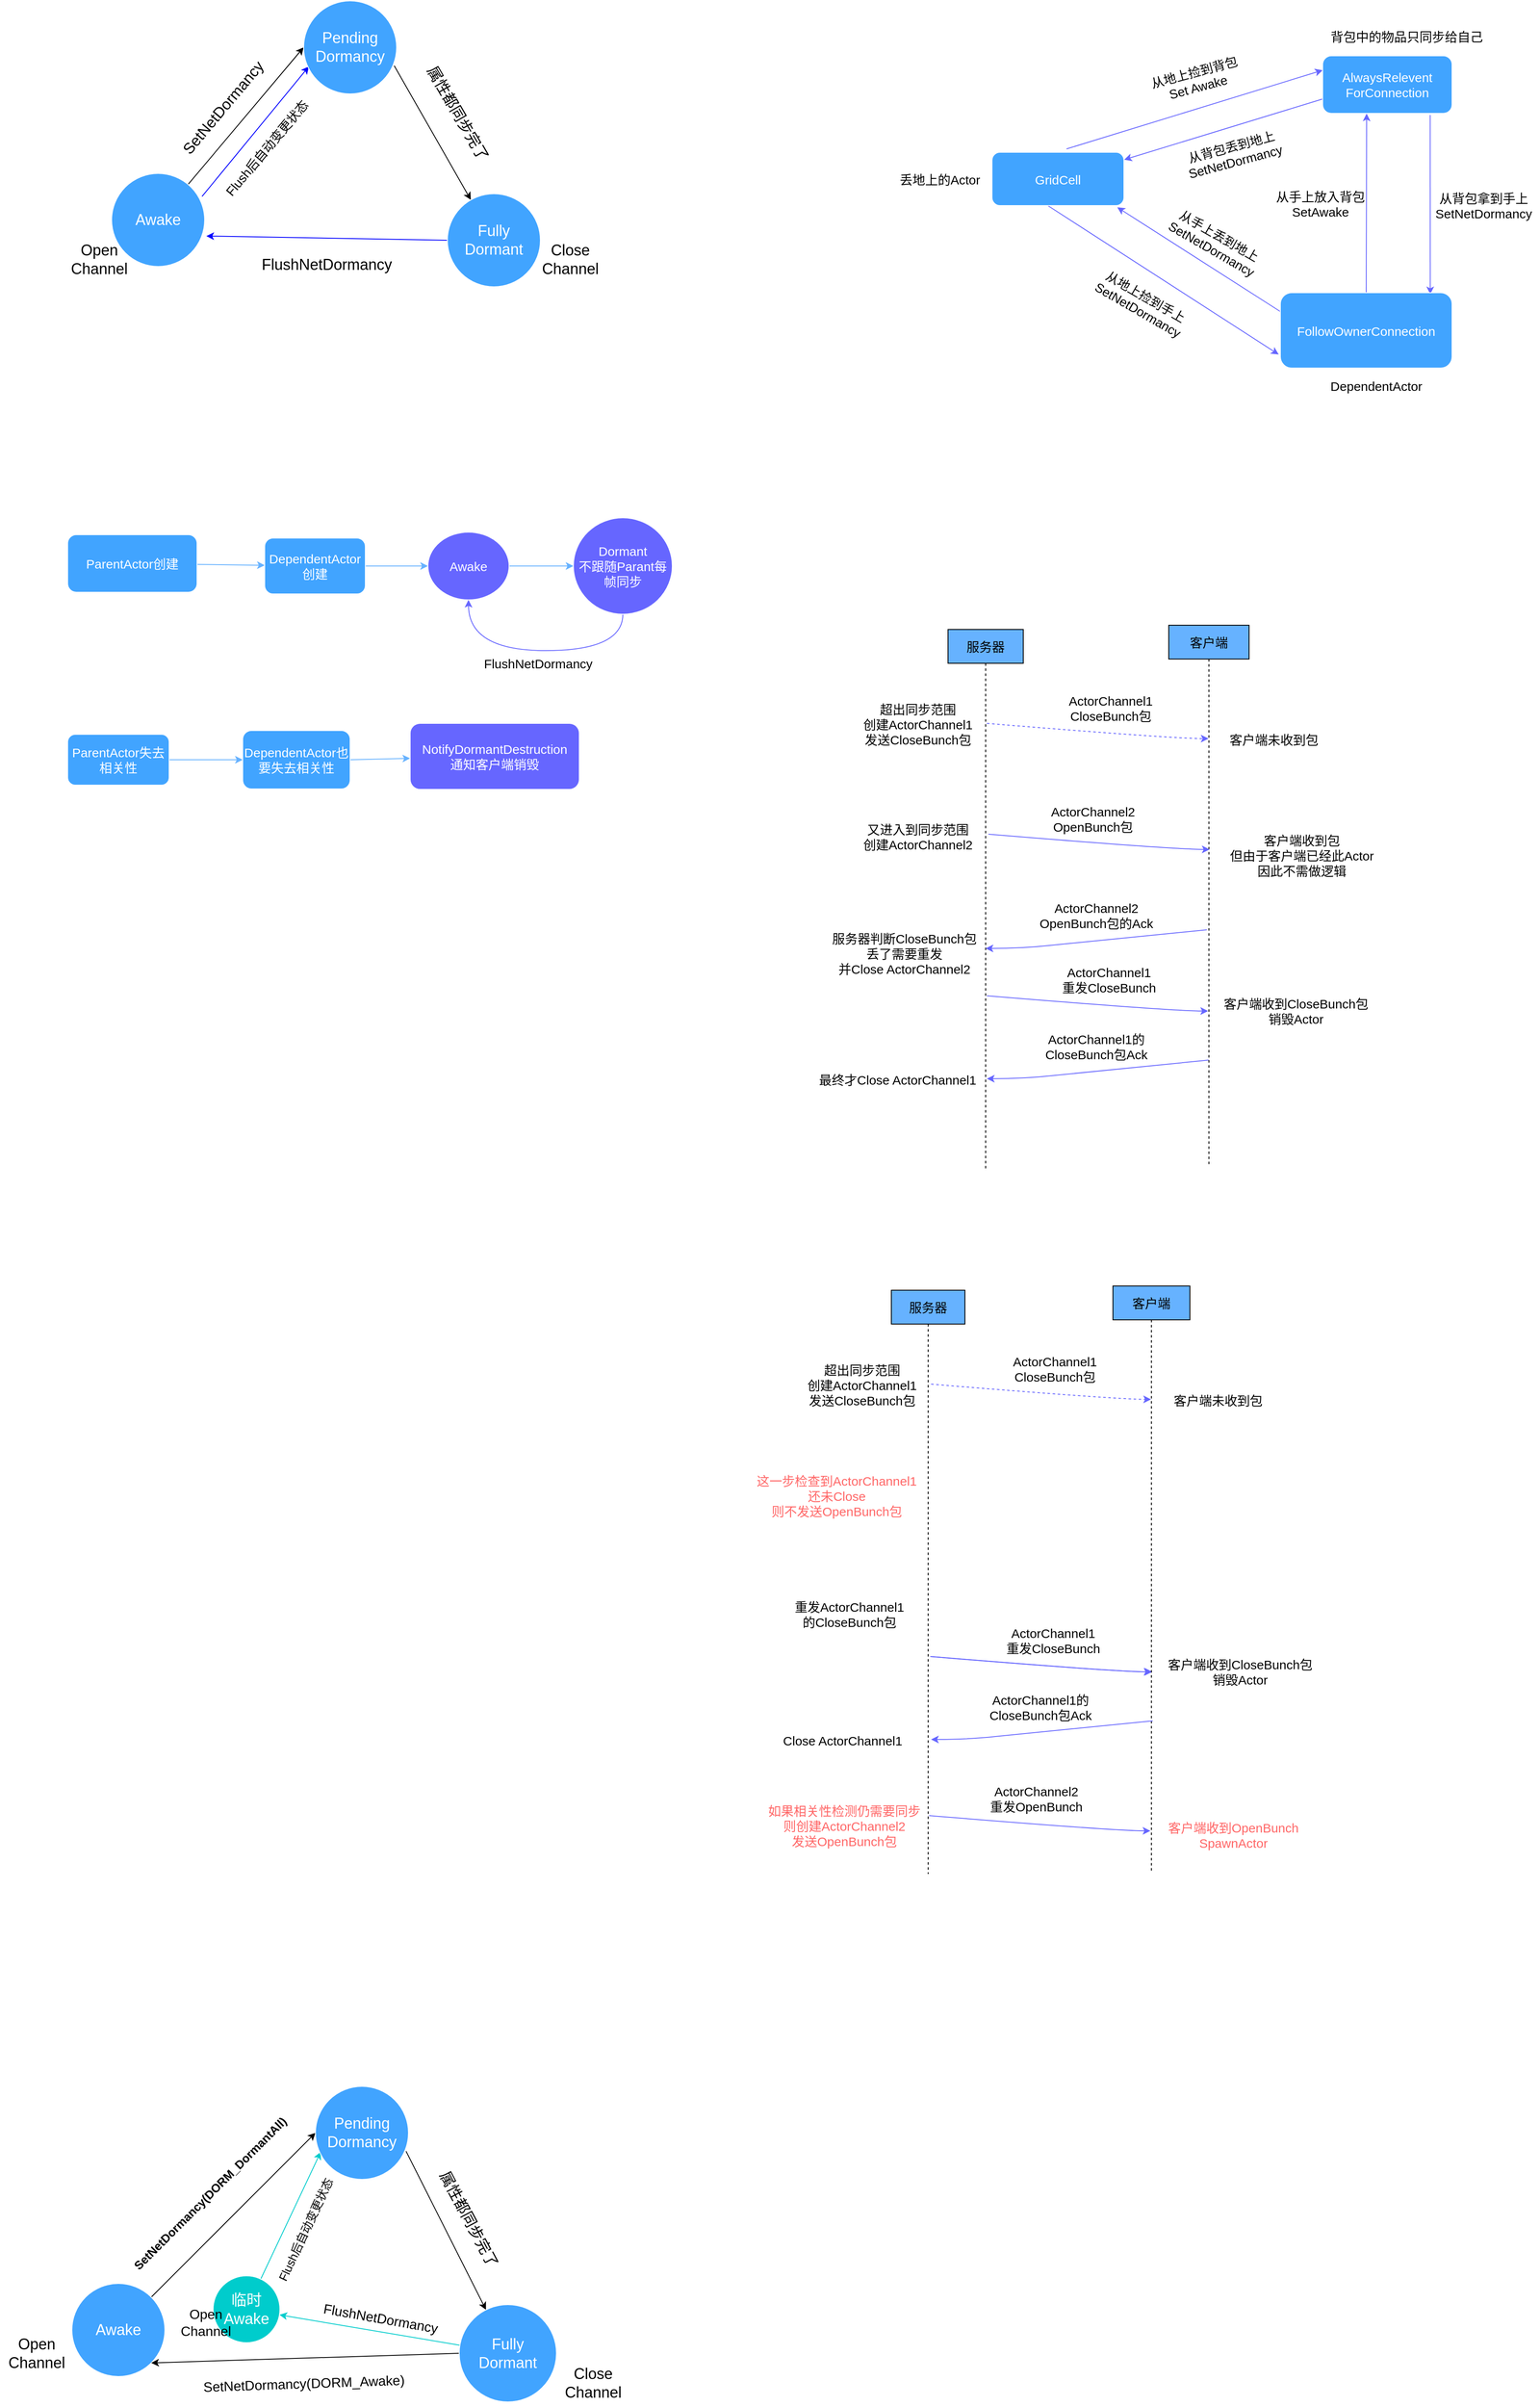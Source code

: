 <mxfile version="14.9.0" type="github">
  <diagram id="dE3hlhkU51fA619Rb2zH" name="第 1 页">
    <mxGraphModel dx="1247" dy="670" grid="0" gridSize="10" guides="1" tooltips="1" connect="1" arrows="1" fold="1" page="1" pageScale="1" pageWidth="2339" pageHeight="3300" math="0" shadow="0">
      <root>
        <mxCell id="0" />
        <mxCell id="1" parent="0" />
        <mxCell id="tsZhCubiux5KkLLtVD4f-4" style="rounded=0;orthogonalLoop=1;jettySize=auto;html=1;entryX=0;entryY=0.5;entryDx=0;entryDy=0;fontSize=18;fontColor=#FFFFFF;strokeWidth=1;" parent="1" source="tsZhCubiux5KkLLtVD4f-1" target="tsZhCubiux5KkLLtVD4f-2" edge="1">
          <mxGeometry relative="1" as="geometry" />
        </mxCell>
        <mxCell id="tsZhCubiux5KkLLtVD4f-12" style="edgeStyle=none;rounded=0;orthogonalLoop=1;jettySize=auto;html=1;exitX=0.972;exitY=0.247;exitDx=0;exitDy=0;entryX=0.057;entryY=0.705;entryDx=0;entryDy=0;entryPerimeter=0;strokeWidth=1;fontSize=18;fontColor=#000000;exitPerimeter=0;strokeColor=#0000FF;" parent="1" source="tsZhCubiux5KkLLtVD4f-1" target="tsZhCubiux5KkLLtVD4f-2" edge="1">
          <mxGeometry relative="1" as="geometry" />
        </mxCell>
        <mxCell id="tsZhCubiux5KkLLtVD4f-1" value="&lt;font color=&quot;#ffffff&quot; style=&quot;font-size: 18px;&quot;&gt;Awake&lt;/font&gt;" style="ellipse;whiteSpace=wrap;html=1;aspect=fixed;fillColor=#41A4FF;strokeColor=#FFFFFF;" parent="1" vertex="1">
          <mxGeometry x="181" y="425" width="110" height="110" as="geometry" />
        </mxCell>
        <mxCell id="tsZhCubiux5KkLLtVD4f-5" style="edgeStyle=none;rounded=0;orthogonalLoop=1;jettySize=auto;html=1;strokeWidth=1;fontSize=18;fontColor=#FFFFFF;exitX=0.974;exitY=0.697;exitDx=0;exitDy=0;exitPerimeter=0;" parent="1" source="tsZhCubiux5KkLLtVD4f-2" target="tsZhCubiux5KkLLtVD4f-3" edge="1">
          <mxGeometry relative="1" as="geometry" />
        </mxCell>
        <mxCell id="tsZhCubiux5KkLLtVD4f-2" value="&lt;font color=&quot;#ffffff&quot; style=&quot;font-size: 18px;&quot;&gt;Pending&lt;br&gt;Dormancy&lt;br&gt;&lt;/font&gt;" style="ellipse;whiteSpace=wrap;html=1;aspect=fixed;fillColor=#41A4FF;strokeColor=#FFFFFF;" parent="1" vertex="1">
          <mxGeometry x="408" y="221" width="110" height="110" as="geometry" />
        </mxCell>
        <mxCell id="tsZhCubiux5KkLLtVD4f-6" style="edgeStyle=none;rounded=0;orthogonalLoop=1;jettySize=auto;html=1;exitX=0;exitY=0.5;exitDx=0;exitDy=0;strokeWidth=1;fontSize=18;fontColor=#FFFFFF;strokeColor=#0000FF;" parent="1" source="tsZhCubiux5KkLLtVD4f-3" edge="1">
          <mxGeometry relative="1" as="geometry">
            <mxPoint x="293" y="499" as="targetPoint" />
          </mxGeometry>
        </mxCell>
        <mxCell id="tsZhCubiux5KkLLtVD4f-3" value="&lt;font color=&quot;#ffffff&quot;&gt;&lt;span style=&quot;font-size: 18px;&quot;&gt;Fully&lt;br&gt;Dormant&lt;br&gt;&lt;/span&gt;&lt;/font&gt;" style="ellipse;whiteSpace=wrap;html=1;aspect=fixed;fillColor=#41A4FF;strokeColor=#FFFFFF;" parent="1" vertex="1">
          <mxGeometry x="578" y="449" width="110" height="110" as="geometry" />
        </mxCell>
        <mxCell id="tsZhCubiux5KkLLtVD4f-7" value="&lt;font color=&quot;#000000&quot;&gt;SetNetDormancy&lt;/font&gt;" style="text;html=1;resizable=0;autosize=1;align=center;verticalAlign=middle;points=[];fillColor=none;strokeColor=none;rounded=0;fontSize=18;fontColor=#FFFFFF;rotation=-50;" parent="1" vertex="1">
          <mxGeometry x="235" y="331" width="155" height="34" as="geometry" />
        </mxCell>
        <mxCell id="tsZhCubiux5KkLLtVD4f-8" value="&lt;font color=&quot;#000000&quot;&gt;属性都同步完了&lt;/font&gt;" style="text;html=1;resizable=0;autosize=1;align=center;verticalAlign=middle;points=[];fillColor=none;strokeColor=none;rounded=0;fontSize=18;fontColor=#FFFFFF;rotation=60;" parent="1" vertex="1">
          <mxGeometry x="518" y="337" width="144" height="34" as="geometry" />
        </mxCell>
        <mxCell id="tsZhCubiux5KkLLtVD4f-9" value="&lt;font color=&quot;#000000&quot;&gt;FlushNetDormancy&lt;/font&gt;" style="text;html=1;resizable=0;autosize=1;align=center;verticalAlign=middle;points=[];fillColor=none;strokeColor=none;rounded=0;fontSize=18;fontColor=#FFFFFF;rotation=0;" parent="1" vertex="1">
          <mxGeometry x="349" y="516" width="172" height="34" as="geometry" />
        </mxCell>
        <mxCell id="tsZhCubiux5KkLLtVD4f-10" value="&lt;font color=&quot;#000000&quot;&gt;Close&lt;br&gt;Channel&lt;/font&gt;" style="text;html=1;resizable=0;autosize=1;align=center;verticalAlign=middle;points=[];fillColor=none;strokeColor=none;rounded=0;fontSize=18;fontColor=#FFFFFF;rotation=0;" parent="1" vertex="1">
          <mxGeometry x="680" y="499" width="85" height="55" as="geometry" />
        </mxCell>
        <mxCell id="tsZhCubiux5KkLLtVD4f-11" value="&lt;font color=&quot;#000000&quot;&gt;Open&lt;br&gt;Channel&lt;br&gt;&lt;/font&gt;" style="text;html=1;resizable=0;autosize=1;align=center;verticalAlign=middle;points=[];fillColor=none;strokeColor=none;rounded=0;fontSize=18;fontColor=#FFFFFF;rotation=0;" parent="1" vertex="1">
          <mxGeometry x="123" y="499" width="85" height="55" as="geometry" />
        </mxCell>
        <mxCell id="tsZhCubiux5KkLLtVD4f-13" value="&lt;font color=&quot;#000000&quot; style=&quot;font-size: 15px;&quot;&gt;Flush后自动变更状态&lt;/font&gt;" style="text;html=1;resizable=0;autosize=1;align=center;verticalAlign=middle;points=[];fillColor=none;strokeColor=none;rounded=0;fontSize=15;fontColor=#FFFFFF;rotation=-50;" parent="1" vertex="1">
          <mxGeometry x="284" y="380" width="160" height="30" as="geometry" />
        </mxCell>
        <mxCell id="tsZhCubiux5KkLLtVD4f-16" value="" style="edgeStyle=none;rounded=0;orthogonalLoop=1;jettySize=auto;html=1;strokeColor=#66B2FF;strokeWidth=1;fontSize=15;fontColor=#000000;" parent="1" source="tsZhCubiux5KkLLtVD4f-14" target="tsZhCubiux5KkLLtVD4f-15" edge="1">
          <mxGeometry relative="1" as="geometry" />
        </mxCell>
        <mxCell id="tsZhCubiux5KkLLtVD4f-14" value="ParentActor创建" style="rounded=1;whiteSpace=wrap;html=1;strokeColor=#FFFFFF;fontSize=15;fontColor=#FFFFFF;fillColor=#41A4FF;" parent="1" vertex="1">
          <mxGeometry x="129" y="852" width="153" height="68" as="geometry" />
        </mxCell>
        <mxCell id="tsZhCubiux5KkLLtVD4f-23" style="edgeStyle=none;rounded=0;orthogonalLoop=1;jettySize=auto;html=1;exitX=1;exitY=0.5;exitDx=0;exitDy=0;entryX=0;entryY=0.5;entryDx=0;entryDy=0;strokeColor=#66B2FF;strokeWidth=1;fontSize=15;fontColor=#FFFFFF;" parent="1" source="tsZhCubiux5KkLLtVD4f-15" target="tsZhCubiux5KkLLtVD4f-20" edge="1">
          <mxGeometry relative="1" as="geometry" />
        </mxCell>
        <mxCell id="tsZhCubiux5KkLLtVD4f-15" value="DependentActor创建" style="whiteSpace=wrap;html=1;fontSize=15;fillColor=#41A4FF;strokeColor=#FFFFFF;fontColor=#FFFFFF;rounded=1;" parent="1" vertex="1">
          <mxGeometry x="362" y="856" width="119" height="66" as="geometry" />
        </mxCell>
        <mxCell id="tsZhCubiux5KkLLtVD4f-19" style="edgeStyle=none;rounded=0;orthogonalLoop=1;jettySize=auto;html=1;exitX=1;exitY=0.5;exitDx=0;exitDy=0;entryX=0;entryY=0.5;entryDx=0;entryDy=0;strokeColor=#66B2FF;strokeWidth=1;fontSize=15;fontColor=#FFFFFF;" parent="1" source="tsZhCubiux5KkLLtVD4f-17" target="tsZhCubiux5KkLLtVD4f-18" edge="1">
          <mxGeometry relative="1" as="geometry" />
        </mxCell>
        <mxCell id="tsZhCubiux5KkLLtVD4f-17" value="ParentActor失去相关性" style="rounded=1;whiteSpace=wrap;html=1;strokeColor=#FFFFFF;fontSize=15;fontColor=#FFFFFF;fillColor=#41A4FF;" parent="1" vertex="1">
          <mxGeometry x="129" y="1088" width="120" height="60" as="geometry" />
        </mxCell>
        <mxCell id="tsZhCubiux5KkLLtVD4f-22" style="edgeStyle=none;rounded=0;orthogonalLoop=1;jettySize=auto;html=1;exitX=1;exitY=0.5;exitDx=0;exitDy=0;strokeColor=#66B2FF;strokeWidth=1;fontSize=15;fontColor=#FFFFFF;" parent="1" source="tsZhCubiux5KkLLtVD4f-18" target="tsZhCubiux5KkLLtVD4f-21" edge="1">
          <mxGeometry relative="1" as="geometry" />
        </mxCell>
        <mxCell id="tsZhCubiux5KkLLtVD4f-18" value="DependentActor也要失去相关性" style="whiteSpace=wrap;html=1;fontSize=15;fillColor=#41A4FF;strokeColor=#FFFFFF;fontColor=#FFFFFF;rounded=1;" parent="1" vertex="1">
          <mxGeometry x="336" y="1083.5" width="127" height="69" as="geometry" />
        </mxCell>
        <mxCell id="tsZhCubiux5KkLLtVD4f-25" value="" style="edgeStyle=none;rounded=0;orthogonalLoop=1;jettySize=auto;html=1;strokeColor=#66B2FF;strokeWidth=1;fontSize=15;fontColor=#FFFFFF;" parent="1" source="tsZhCubiux5KkLLtVD4f-20" target="tsZhCubiux5KkLLtVD4f-24" edge="1">
          <mxGeometry relative="1" as="geometry" />
        </mxCell>
        <mxCell id="tsZhCubiux5KkLLtVD4f-20" value="Awake" style="ellipse;whiteSpace=wrap;html=1;strokeColor=#FFFFFF;fontSize=15;fontColor=#FFFFFF;fillColor=#6666FF;" parent="1" vertex="1">
          <mxGeometry x="555" y="849" width="96" height="80" as="geometry" />
        </mxCell>
        <mxCell id="tsZhCubiux5KkLLtVD4f-21" value="NotifyDormantDestruction&lt;br&gt;通知客户端销毁" style="rounded=1;whiteSpace=wrap;html=1;fontSize=15;fillColor=#6666FF;strokeColor=#FFFFFF;fontColor=#FFFFFF;" parent="1" vertex="1">
          <mxGeometry x="534" y="1075" width="200" height="78" as="geometry" />
        </mxCell>
        <mxCell id="tsZhCubiux5KkLLtVD4f-26" style="edgeStyle=orthogonalEdgeStyle;rounded=0;orthogonalLoop=1;jettySize=auto;html=1;exitX=0.5;exitY=1;exitDx=0;exitDy=0;entryX=0.5;entryY=1;entryDx=0;entryDy=0;strokeColor=#6666FF;strokeWidth=1;fontSize=15;fontColor=#FFFFFF;curved=1;" parent="1" source="tsZhCubiux5KkLLtVD4f-24" target="tsZhCubiux5KkLLtVD4f-20" edge="1">
          <mxGeometry relative="1" as="geometry">
            <Array as="points">
              <mxPoint x="786" y="989" />
              <mxPoint x="603" y="989" />
            </Array>
          </mxGeometry>
        </mxCell>
        <mxCell id="tsZhCubiux5KkLLtVD4f-24" value="Dormant&lt;br&gt;不跟随Parant每帧同步" style="ellipse;whiteSpace=wrap;html=1;fontSize=15;fillColor=#6666FF;strokeColor=#FFFFFF;fontColor=#FFFFFF;" parent="1" vertex="1">
          <mxGeometry x="727" y="832" width="117" height="114" as="geometry" />
        </mxCell>
        <mxCell id="tsZhCubiux5KkLLtVD4f-27" value="&lt;font color=&quot;#000000&quot;&gt;FlushNetDormancy&lt;/font&gt;" style="text;html=1;resizable=0;autosize=1;align=center;verticalAlign=middle;points=[];fillColor=none;strokeColor=none;rounded=0;fontSize=15;fontColor=#FFFFFF;" parent="1" vertex="1">
          <mxGeometry x="612" y="989" width="146" height="30" as="geometry" />
        </mxCell>
        <mxCell id="tsZhCubiux5KkLLtVD4f-33" value="" style="rounded=0;orthogonalLoop=1;jettySize=auto;html=1;strokeColor=#6666FF;strokeWidth=1;fontSize=15;fontColor=#000000;exitX=0.565;exitY=-0.063;exitDx=0;exitDy=0;exitPerimeter=0;entryX=0;entryY=0.25;entryDx=0;entryDy=0;" parent="1" source="tsZhCubiux5KkLLtVD4f-31" target="tsZhCubiux5KkLLtVD4f-32" edge="1">
          <mxGeometry relative="1" as="geometry" />
        </mxCell>
        <mxCell id="tsZhCubiux5KkLLtVD4f-37" style="edgeStyle=none;rounded=0;orthogonalLoop=1;jettySize=auto;html=1;exitX=0.423;exitY=1;exitDx=0;exitDy=0;strokeColor=#6666FF;strokeWidth=1;fontSize=15;fontColor=#000000;exitPerimeter=0;" parent="1" source="tsZhCubiux5KkLLtVD4f-31" edge="1">
          <mxGeometry relative="1" as="geometry">
            <mxPoint x="1561" y="639" as="targetPoint" />
          </mxGeometry>
        </mxCell>
        <mxCell id="tsZhCubiux5KkLLtVD4f-31" value="GridCell" style="rounded=1;whiteSpace=wrap;html=1;strokeColor=#FFFFFF;fontSize=15;fontColor=#FFFFFF;fillColor=#41A4FF;" parent="1" vertex="1">
          <mxGeometry x="1222" y="400" width="156" height="63" as="geometry" />
        </mxCell>
        <mxCell id="tsZhCubiux5KkLLtVD4f-39" style="edgeStyle=none;rounded=0;orthogonalLoop=1;jettySize=auto;html=1;exitX=0.831;exitY=1.029;exitDx=0;exitDy=0;entryX=0.873;entryY=0.02;entryDx=0;entryDy=0;entryPerimeter=0;strokeColor=#6666FF;strokeWidth=1;fontSize=15;fontColor=#000000;exitPerimeter=0;" parent="1" source="tsZhCubiux5KkLLtVD4f-32" target="tsZhCubiux5KkLLtVD4f-34" edge="1">
          <mxGeometry relative="1" as="geometry" />
        </mxCell>
        <mxCell id="tsZhCubiux5KkLLtVD4f-43" style="edgeStyle=none;rounded=0;orthogonalLoop=1;jettySize=auto;html=1;exitX=0;exitY=0.75;exitDx=0;exitDy=0;entryX=1.002;entryY=0.139;entryDx=0;entryDy=0;entryPerimeter=0;strokeColor=#6666FF;strokeWidth=1;fontSize=15;fontColor=#000000;" parent="1" source="tsZhCubiux5KkLLtVD4f-32" target="tsZhCubiux5KkLLtVD4f-31" edge="1">
          <mxGeometry relative="1" as="geometry" />
        </mxCell>
        <mxCell id="tsZhCubiux5KkLLtVD4f-32" value="AlwaysRelevent&lt;br&gt;ForConnection" style="rounded=1;whiteSpace=wrap;html=1;strokeColor=#FFFFFF;fontSize=15;fontColor=#FFFFFF;fillColor=#41A4FF;" parent="1" vertex="1">
          <mxGeometry x="1613" y="286" width="153" height="68" as="geometry" />
        </mxCell>
        <mxCell id="tsZhCubiux5KkLLtVD4f-41" style="edgeStyle=none;rounded=0;orthogonalLoop=1;jettySize=auto;html=1;exitX=0.5;exitY=0;exitDx=0;exitDy=0;entryX=0.34;entryY=1.003;entryDx=0;entryDy=0;entryPerimeter=0;strokeColor=#6666FF;strokeWidth=1;fontSize=15;fontColor=#000000;" parent="1" source="tsZhCubiux5KkLLtVD4f-34" target="tsZhCubiux5KkLLtVD4f-32" edge="1">
          <mxGeometry relative="1" as="geometry" />
        </mxCell>
        <mxCell id="tsZhCubiux5KkLLtVD4f-45" style="edgeStyle=none;rounded=0;orthogonalLoop=1;jettySize=auto;html=1;exitX=0;exitY=0.25;exitDx=0;exitDy=0;entryX=0.95;entryY=1.033;entryDx=0;entryDy=0;entryPerimeter=0;strokeColor=#6666FF;strokeWidth=1;fontSize=15;fontColor=#000000;" parent="1" source="tsZhCubiux5KkLLtVD4f-34" target="tsZhCubiux5KkLLtVD4f-31" edge="1">
          <mxGeometry relative="1" as="geometry" />
        </mxCell>
        <mxCell id="tsZhCubiux5KkLLtVD4f-34" value="FollowOwnerConnection" style="rounded=1;whiteSpace=wrap;html=1;strokeColor=#FFFFFF;fontSize=15;fontColor=#FFFFFF;fillColor=#41A4FF;" parent="1" vertex="1">
          <mxGeometry x="1563" y="566" width="203" height="89" as="geometry" />
        </mxCell>
        <mxCell id="tsZhCubiux5KkLLtVD4f-35" value="DependentActor" style="text;html=1;resizable=0;autosize=1;align=center;verticalAlign=middle;points=[];fillColor=none;strokeColor=none;rounded=0;fontSize=15;fontColor=#000000;" parent="1" vertex="1">
          <mxGeometry x="1613" y="661" width="126" height="30" as="geometry" />
        </mxCell>
        <mxCell id="tsZhCubiux5KkLLtVD4f-36" value="从地上捡到背包&lt;br&gt;Set Awake" style="text;html=1;resizable=0;autosize=1;align=center;verticalAlign=middle;points=[];fillColor=none;strokeColor=none;rounded=0;fontSize=15;fontColor=#000000;rotation=-15;" parent="1" vertex="1">
          <mxGeometry x="1401" y="290" width="123" height="48" as="geometry" />
        </mxCell>
        <mxCell id="tsZhCubiux5KkLLtVD4f-38" value="从地上捡到手上&lt;br&gt;SetNetDormancy" style="text;html=1;resizable=0;autosize=1;align=center;verticalAlign=middle;points=[];fillColor=none;strokeColor=none;rounded=0;fontSize=15;fontColor=#000000;rotation=30;" parent="1" vertex="1">
          <mxGeometry x="1333" y="554" width="132" height="48" as="geometry" />
        </mxCell>
        <mxCell id="tsZhCubiux5KkLLtVD4f-40" value="从背包拿到手上&lt;br&gt;SetNetDormancy" style="text;html=1;resizable=0;autosize=1;align=center;verticalAlign=middle;points=[];fillColor=none;strokeColor=none;rounded=0;fontSize=15;fontColor=#000000;rotation=0;" parent="1" vertex="1">
          <mxGeometry x="1737" y="439" width="132" height="48" as="geometry" />
        </mxCell>
        <mxCell id="tsZhCubiux5KkLLtVD4f-42" value="从手上放入背包&lt;br&gt;SetAwake" style="text;html=1;resizable=0;autosize=1;align=center;verticalAlign=middle;points=[];fillColor=none;strokeColor=none;rounded=0;fontSize=15;fontColor=#000000;rotation=0;" parent="1" vertex="1">
          <mxGeometry x="1548" y="437" width="123" height="48" as="geometry" />
        </mxCell>
        <mxCell id="tsZhCubiux5KkLLtVD4f-44" value="从背包丢到地上&lt;br&gt;SetNetDormancy" style="text;html=1;resizable=0;autosize=1;align=center;verticalAlign=middle;points=[];fillColor=none;strokeColor=none;rounded=0;fontSize=15;fontColor=#000000;rotation=-15;" parent="1" vertex="1">
          <mxGeometry x="1441" y="378" width="132" height="48" as="geometry" />
        </mxCell>
        <mxCell id="tsZhCubiux5KkLLtVD4f-46" value="从手上丢到地上&lt;br&gt;SetNetDormancy" style="text;html=1;resizable=0;autosize=1;align=center;verticalAlign=middle;points=[];fillColor=none;strokeColor=none;rounded=0;fontSize=15;fontColor=#000000;rotation=30;" parent="1" vertex="1">
          <mxGeometry x="1420" y="482" width="132" height="48" as="geometry" />
        </mxCell>
        <mxCell id="tsZhCubiux5KkLLtVD4f-47" value="背包中的物品只同步给自己" style="text;html=1;resizable=0;autosize=1;align=center;verticalAlign=middle;points=[];fillColor=none;strokeColor=none;rounded=0;fontSize=15;fontColor=#000000;" parent="1" vertex="1">
          <mxGeometry x="1613" y="248" width="198" height="30" as="geometry" />
        </mxCell>
        <mxCell id="tsZhCubiux5KkLLtVD4f-48" value="丢地上的Actor" style="text;html=1;resizable=0;autosize=1;align=center;verticalAlign=middle;points=[];fillColor=none;strokeColor=none;rounded=0;fontSize=15;fontColor=#000000;" parent="1" vertex="1">
          <mxGeometry x="1103" y="416.5" width="113" height="30" as="geometry" />
        </mxCell>
        <mxCell id="tsZhCubiux5KkLLtVD4f-54" value="服务器" style="shape=umlLifeline;perimeter=lifelinePerimeter;whiteSpace=wrap;html=1;container=1;collapsible=0;recursiveResize=0;outlineConnect=0;strokeColor=#000000;fontSize=15;fontColor=#000000;fillColor=#66B2FF;" parent="1" vertex="1">
          <mxGeometry x="1170" y="964" width="89" height="639" as="geometry" />
        </mxCell>
        <mxCell id="tsZhCubiux5KkLLtVD4f-73" value="" style="edgeStyle=none;orthogonalLoop=1;jettySize=auto;html=1;rounded=0;strokeColor=#6666FF;strokeWidth=1;fontSize=15;fontColor=#000000;curved=1;elbow=vertical;" parent="tsZhCubiux5KkLLtVD4f-54" edge="1">
          <mxGeometry width="80" relative="1" as="geometry">
            <mxPoint x="46" y="433" as="sourcePoint" />
            <mxPoint x="307.5" y="451" as="targetPoint" />
            <Array as="points">
              <mxPoint x="265" y="451" />
            </Array>
          </mxGeometry>
        </mxCell>
        <mxCell id="tsZhCubiux5KkLLtVD4f-55" value="客户端" style="shape=umlLifeline;perimeter=lifelinePerimeter;whiteSpace=wrap;html=1;container=1;collapsible=0;recursiveResize=0;outlineConnect=0;strokeColor=#000000;fontSize=15;fontColor=#000000;fillColor=#66B2FF;" parent="1" vertex="1">
          <mxGeometry x="1431" y="959" width="95" height="640" as="geometry" />
        </mxCell>
        <mxCell id="tsZhCubiux5KkLLtVD4f-56" value="超出同步范围&lt;br&gt;创建ActorChannel1&lt;br&gt;发送CloseBunch包" style="text;html=1;resizable=0;autosize=1;align=center;verticalAlign=middle;points=[];fillColor=none;strokeColor=none;rounded=0;fontSize=15;fontColor=#000000;" parent="1" vertex="1">
          <mxGeometry x="1060" y="1043" width="147" height="66" as="geometry" />
        </mxCell>
        <mxCell id="tsZhCubiux5KkLLtVD4f-63" value="ActorChannel1&lt;br&gt;CloseBunch包" style="text;html=1;resizable=0;autosize=1;align=center;verticalAlign=middle;points=[];fillColor=none;strokeColor=none;rounded=0;fontSize=15;fontColor=#000000;" parent="1" vertex="1">
          <mxGeometry x="1303" y="1033" width="117" height="48" as="geometry" />
        </mxCell>
        <mxCell id="tsZhCubiux5KkLLtVD4f-64" value="" style="edgeStyle=none;orthogonalLoop=1;jettySize=auto;html=1;rounded=0;strokeColor=#6666FF;strokeWidth=1;fontSize=15;fontColor=#000000;curved=1;elbow=vertical;dashed=1;" parent="1" target="tsZhCubiux5KkLLtVD4f-55" edge="1">
          <mxGeometry width="80" relative="1" as="geometry">
            <mxPoint x="1216" y="1075" as="sourcePoint" />
            <mxPoint x="1296" y="1075" as="targetPoint" />
            <Array as="points">
              <mxPoint x="1435" y="1093" />
            </Array>
          </mxGeometry>
        </mxCell>
        <mxCell id="tsZhCubiux5KkLLtVD4f-66" value="又进入到同步范围&lt;br&gt;创建ActorChannel2" style="text;html=1;resizable=0;autosize=1;align=center;verticalAlign=middle;points=[];fillColor=none;strokeColor=none;rounded=0;fontSize=15;fontColor=#000000;" parent="1" vertex="1">
          <mxGeometry x="1060" y="1185" width="147" height="48" as="geometry" />
        </mxCell>
        <mxCell id="tsZhCubiux5KkLLtVD4f-67" value="" style="edgeStyle=none;orthogonalLoop=1;jettySize=auto;html=1;rounded=0;strokeColor=#6666FF;strokeWidth=1;fontSize=15;fontColor=#000000;curved=1;elbow=vertical;" parent="1" edge="1">
          <mxGeometry width="80" relative="1" as="geometry">
            <mxPoint x="1217.75" y="1206" as="sourcePoint" />
            <mxPoint x="1479.25" y="1224" as="targetPoint" />
            <Array as="points">
              <mxPoint x="1436.75" y="1224" />
            </Array>
          </mxGeometry>
        </mxCell>
        <mxCell id="tsZhCubiux5KkLLtVD4f-68" value="ActorChannel2&lt;br&gt;OpenBunch包" style="text;html=1;resizable=0;autosize=1;align=center;verticalAlign=middle;points=[];fillColor=none;strokeColor=none;rounded=0;fontSize=15;fontColor=#000000;" parent="1" vertex="1">
          <mxGeometry x="1282" y="1164" width="117" height="48" as="geometry" />
        </mxCell>
        <mxCell id="tsZhCubiux5KkLLtVD4f-69" value="客户端未收到包" style="text;html=1;resizable=0;autosize=1;align=center;verticalAlign=middle;points=[];fillColor=none;strokeColor=none;rounded=0;fontSize=15;fontColor=#000000;" parent="1" vertex="1">
          <mxGeometry x="1493" y="1079" width="123" height="30" as="geometry" />
        </mxCell>
        <mxCell id="tsZhCubiux5KkLLtVD4f-70" value="客户端收到包&lt;br&gt;但由于客户端已经此Actor&lt;br&gt;因此不需做逻辑" style="text;html=1;resizable=0;autosize=1;align=center;verticalAlign=middle;points=[];fillColor=none;strokeColor=none;rounded=0;fontSize=15;fontColor=#000000;" parent="1" vertex="1">
          <mxGeometry x="1494" y="1198" width="188" height="66" as="geometry" />
        </mxCell>
        <mxCell id="tsZhCubiux5KkLLtVD4f-71" value="" style="edgeStyle=none;orthogonalLoop=1;jettySize=auto;html=1;rounded=0;strokeColor=#6666FF;strokeWidth=1;fontSize=15;fontColor=#000000;curved=1;elbow=vertical;" parent="1" target="tsZhCubiux5KkLLtVD4f-54" edge="1">
          <mxGeometry width="80" relative="1" as="geometry">
            <mxPoint x="1476" y="1319" as="sourcePoint" />
            <mxPoint x="1556" y="1319" as="targetPoint" />
            <Array as="points">
              <mxPoint x="1322" y="1334" />
              <mxPoint x="1258" y="1341" />
            </Array>
          </mxGeometry>
        </mxCell>
        <mxCell id="tsZhCubiux5KkLLtVD4f-72" value="服务器判断CloseBunch包&lt;br&gt;丢了需要重发&lt;br&gt;并Close ActorChannel2" style="text;html=1;resizable=0;autosize=1;align=center;verticalAlign=middle;points=[];fillColor=none;strokeColor=none;rounded=0;fontSize=15;fontColor=#000000;" parent="1" vertex="1">
          <mxGeometry x="1023" y="1314" width="189" height="66" as="geometry" />
        </mxCell>
        <mxCell id="tsZhCubiux5KkLLtVD4f-74" value="ActorChannel2&lt;br&gt;OpenBunch包的Ack" style="text;html=1;resizable=0;autosize=1;align=center;verticalAlign=middle;points=[];fillColor=none;strokeColor=none;rounded=0;fontSize=15;fontColor=#000000;" parent="1" vertex="1">
          <mxGeometry x="1268.5" y="1278" width="152" height="48" as="geometry" />
        </mxCell>
        <mxCell id="tsZhCubiux5KkLLtVD4f-75" value="ActorChannel1&lt;br&gt;重发CloseBunch" style="text;html=1;resizable=0;autosize=1;align=center;verticalAlign=middle;points=[];fillColor=none;strokeColor=none;rounded=0;fontSize=15;fontColor=#000000;" parent="1" vertex="1">
          <mxGeometry x="1295" y="1354" width="129" height="48" as="geometry" />
        </mxCell>
        <mxCell id="tsZhCubiux5KkLLtVD4f-76" value="客户端收到CloseBunch包&lt;br&gt;销毁Actor" style="text;html=1;resizable=0;autosize=1;align=center;verticalAlign=middle;points=[];fillColor=none;strokeColor=none;rounded=0;fontSize=15;fontColor=#000000;" parent="1" vertex="1">
          <mxGeometry x="1486" y="1391" width="189" height="48" as="geometry" />
        </mxCell>
        <mxCell id="tsZhCubiux5KkLLtVD4f-78" value="ActorChannel1的&lt;br&gt;CloseBunch包Ack" style="text;html=1;resizable=0;autosize=1;align=center;verticalAlign=middle;points=[];fillColor=none;strokeColor=none;rounded=0;fontSize=15;fontColor=#000000;" parent="1" vertex="1">
          <mxGeometry x="1275" y="1433" width="139" height="48" as="geometry" />
        </mxCell>
        <mxCell id="tsZhCubiux5KkLLtVD4f-79" value="" style="edgeStyle=none;orthogonalLoop=1;jettySize=auto;html=1;rounded=0;strokeColor=#6666FF;strokeWidth=1;fontSize=15;fontColor=#000000;curved=1;elbow=vertical;" parent="1" edge="1">
          <mxGeometry width="80" relative="1" as="geometry">
            <mxPoint x="1478" y="1473" as="sourcePoint" />
            <mxPoint x="1216" y="1495" as="targetPoint" />
            <Array as="points">
              <mxPoint x="1324" y="1488" />
              <mxPoint x="1260" y="1495" />
            </Array>
          </mxGeometry>
        </mxCell>
        <mxCell id="tsZhCubiux5KkLLtVD4f-80" value="最终才Close ActorChannel1" style="text;html=1;resizable=0;autosize=1;align=center;verticalAlign=middle;points=[];fillColor=none;strokeColor=none;rounded=0;fontSize=15;fontColor=#000000;" parent="1" vertex="1">
          <mxGeometry x="1008" y="1481" width="204" height="30" as="geometry" />
        </mxCell>
        <mxCell id="tsZhCubiux5KkLLtVD4f-81" value="" style="edgeStyle=none;orthogonalLoop=1;jettySize=auto;html=1;rounded=0;strokeColor=#6666FF;strokeWidth=1;fontSize=15;fontColor=#000000;curved=1;elbow=vertical;" parent="1" edge="1">
          <mxGeometry width="80" relative="1" as="geometry">
            <mxPoint x="1150" y="2178" as="sourcePoint" />
            <mxPoint x="1411.5" y="2196" as="targetPoint" />
            <Array as="points">
              <mxPoint x="1369" y="2196" />
            </Array>
          </mxGeometry>
        </mxCell>
        <mxCell id="tsZhCubiux5KkLLtVD4f-82" value="客户端" style="shape=umlLifeline;perimeter=lifelinePerimeter;whiteSpace=wrap;html=1;container=1;collapsible=0;recursiveResize=0;outlineConnect=0;strokeColor=#000000;fontSize=15;fontColor=#000000;fillColor=#66B2FF;" parent="1" vertex="1">
          <mxGeometry x="1365" y="1740" width="91" height="693" as="geometry" />
        </mxCell>
        <mxCell id="tsZhCubiux5KkLLtVD4f-83" value="超出同步范围&lt;br&gt;创建ActorChannel1&lt;br&gt;发送CloseBunch包" style="text;html=1;resizable=0;autosize=1;align=center;verticalAlign=middle;points=[];fillColor=none;strokeColor=none;rounded=0;fontSize=15;fontColor=#000000;" parent="1" vertex="1">
          <mxGeometry x="994" y="1824" width="147" height="66" as="geometry" />
        </mxCell>
        <mxCell id="tsZhCubiux5KkLLtVD4f-84" value="ActorChannel1&lt;br&gt;CloseBunch包" style="text;html=1;resizable=0;autosize=1;align=center;verticalAlign=middle;points=[];fillColor=none;strokeColor=none;rounded=0;fontSize=15;fontColor=#000000;" parent="1" vertex="1">
          <mxGeometry x="1237" y="1814" width="117" height="48" as="geometry" />
        </mxCell>
        <mxCell id="tsZhCubiux5KkLLtVD4f-85" value="" style="edgeStyle=none;orthogonalLoop=1;jettySize=auto;html=1;rounded=0;strokeColor=#6666FF;strokeWidth=1;fontSize=15;fontColor=#000000;curved=1;elbow=vertical;dashed=1;" parent="1" target="tsZhCubiux5KkLLtVD4f-82" edge="1">
          <mxGeometry width="80" relative="1" as="geometry">
            <mxPoint x="1150" y="1856" as="sourcePoint" />
            <mxPoint x="1230" y="1856" as="targetPoint" />
            <Array as="points">
              <mxPoint x="1369" y="1874" />
            </Array>
          </mxGeometry>
        </mxCell>
        <mxCell id="tsZhCubiux5KkLLtVD4f-86" value="这一步检查到ActorChannel1&lt;br&gt;还未Close&lt;br&gt;则不发送OpenBunch包" style="text;html=1;resizable=0;autosize=1;align=center;verticalAlign=middle;points=[];fillColor=none;strokeColor=none;rounded=0;fontSize=15;fontColor=#FF6666;" parent="1" vertex="1">
          <mxGeometry x="934" y="1955" width="207" height="66" as="geometry" />
        </mxCell>
        <mxCell id="tsZhCubiux5KkLLtVD4f-89" value="客户端未收到包" style="text;html=1;resizable=0;autosize=1;align=center;verticalAlign=middle;points=[];fillColor=none;strokeColor=none;rounded=0;fontSize=15;fontColor=#000000;" parent="1" vertex="1">
          <mxGeometry x="1427" y="1860" width="123" height="30" as="geometry" />
        </mxCell>
        <mxCell id="tsZhCubiux5KkLLtVD4f-92" value="重发ActorChannel1&lt;br&gt;的CloseBunch包" style="text;html=1;resizable=0;autosize=1;align=center;verticalAlign=middle;points=[];fillColor=none;strokeColor=none;rounded=0;fontSize=15;fontColor=#000000;" parent="1" vertex="1">
          <mxGeometry x="979" y="2104" width="147" height="48" as="geometry" />
        </mxCell>
        <mxCell id="tsZhCubiux5KkLLtVD4f-94" value="ActorChannel1&lt;br&gt;重发CloseBunch" style="text;html=1;resizable=0;autosize=1;align=center;verticalAlign=middle;points=[];fillColor=none;strokeColor=none;rounded=0;fontSize=15;fontColor=#000000;" parent="1" vertex="1">
          <mxGeometry x="1229" y="2135" width="129" height="48" as="geometry" />
        </mxCell>
        <mxCell id="tsZhCubiux5KkLLtVD4f-95" value="客户端收到CloseBunch包&lt;br&gt;销毁Actor" style="text;html=1;resizable=0;autosize=1;align=center;verticalAlign=middle;points=[];fillColor=none;strokeColor=none;rounded=0;fontSize=15;fontColor=#000000;" parent="1" vertex="1">
          <mxGeometry x="1420" y="2172" width="189" height="48" as="geometry" />
        </mxCell>
        <mxCell id="tsZhCubiux5KkLLtVD4f-96" value="ActorChannel1的&lt;br&gt;CloseBunch包Ack" style="text;html=1;resizable=0;autosize=1;align=center;verticalAlign=middle;points=[];fillColor=none;strokeColor=none;rounded=0;fontSize=15;fontColor=#000000;" parent="1" vertex="1">
          <mxGeometry x="1209" y="2214" width="139" height="48" as="geometry" />
        </mxCell>
        <mxCell id="tsZhCubiux5KkLLtVD4f-97" value="" style="edgeStyle=none;orthogonalLoop=1;jettySize=auto;html=1;rounded=0;strokeColor=#6666FF;strokeWidth=1;fontSize=15;fontColor=#000000;curved=1;elbow=vertical;" parent="1" edge="1">
          <mxGeometry width="80" relative="1" as="geometry">
            <mxPoint x="1412" y="2254" as="sourcePoint" />
            <mxPoint x="1150" y="2276" as="targetPoint" />
            <Array as="points">
              <mxPoint x="1258" y="2269" />
              <mxPoint x="1194" y="2276" />
            </Array>
          </mxGeometry>
        </mxCell>
        <mxCell id="tsZhCubiux5KkLLtVD4f-98" value="Close ActorChannel1" style="text;html=1;resizable=0;autosize=1;align=center;verticalAlign=middle;points=[];fillColor=none;strokeColor=none;rounded=0;fontSize=15;fontColor=#000000;" parent="1" vertex="1">
          <mxGeometry x="965" y="2262" width="159" height="30" as="geometry" />
        </mxCell>
        <mxCell id="tsZhCubiux5KkLLtVD4f-99" value="服务器" style="shape=umlLifeline;perimeter=lifelinePerimeter;whiteSpace=wrap;html=1;container=1;collapsible=0;recursiveResize=0;outlineConnect=0;strokeColor=#000000;fontSize=15;fontColor=#000000;fillColor=#66B2FF;" parent="1" vertex="1">
          <mxGeometry x="1103" y="1745" width="87" height="690" as="geometry" />
        </mxCell>
        <mxCell id="tsZhCubiux5KkLLtVD4f-100" value="" style="edgeStyle=none;orthogonalLoop=1;jettySize=auto;html=1;rounded=0;strokeColor=#6666FF;strokeWidth=1;fontSize=15;fontColor=#000000;curved=1;elbow=vertical;" parent="tsZhCubiux5KkLLtVD4f-99" edge="1">
          <mxGeometry width="80" relative="1" as="geometry">
            <mxPoint x="46" y="433" as="sourcePoint" />
            <mxPoint x="307.5" y="451" as="targetPoint" />
            <Array as="points">
              <mxPoint x="265" y="451" />
            </Array>
          </mxGeometry>
        </mxCell>
        <mxCell id="tsZhCubiux5KkLLtVD4f-101" value="如果相关性检测仍需要同步&lt;br&gt;则创建ActorChannel2&lt;br&gt;发送OpenBunch包" style="text;html=1;resizable=0;autosize=1;align=center;verticalAlign=middle;points=[];fillColor=none;strokeColor=none;rounded=0;fontSize=15;fontColor=#FF6666;" parent="1" vertex="1">
          <mxGeometry x="948" y="2345" width="198" height="66" as="geometry" />
        </mxCell>
        <mxCell id="tsZhCubiux5KkLLtVD4f-102" value="" style="edgeStyle=none;orthogonalLoop=1;jettySize=auto;html=1;rounded=0;strokeColor=#6666FF;strokeWidth=1;fontSize=15;fontColor=#000000;curved=1;elbow=vertical;" parent="1" edge="1">
          <mxGeometry width="80" relative="1" as="geometry">
            <mxPoint x="1147.75" y="2366" as="sourcePoint" />
            <mxPoint x="1409.25" y="2384" as="targetPoint" />
            <Array as="points">
              <mxPoint x="1366.75" y="2384" />
            </Array>
          </mxGeometry>
        </mxCell>
        <mxCell id="tsZhCubiux5KkLLtVD4f-103" value="ActorChannel2&lt;br&gt;重发OpenBunch" style="text;html=1;resizable=0;autosize=1;align=center;verticalAlign=middle;points=[];fillColor=none;strokeColor=none;rounded=0;fontSize=15;fontColor=#000000;" parent="1" vertex="1">
          <mxGeometry x="1210" y="2322" width="127" height="48" as="geometry" />
        </mxCell>
        <mxCell id="tsZhCubiux5KkLLtVD4f-104" value="客户端收到OpenBunch&lt;br&gt;SpawnActor" style="text;html=1;resizable=0;autosize=1;align=center;verticalAlign=middle;points=[];fillColor=none;strokeColor=none;rounded=0;fontSize=15;fontColor=#FF6666;" parent="1" vertex="1">
          <mxGeometry x="1421" y="2365" width="172" height="48" as="geometry" />
        </mxCell>
        <mxCell id="-OicmJX0IZuN01JFUJwZ-1" style="rounded=0;orthogonalLoop=1;jettySize=auto;html=1;entryX=0;entryY=0.5;entryDx=0;entryDy=0;fontSize=18;fontColor=#FFFFFF;strokeWidth=1;" edge="1" parent="1" source="-OicmJX0IZuN01JFUJwZ-3" target="-OicmJX0IZuN01JFUJwZ-5">
          <mxGeometry relative="1" as="geometry" />
        </mxCell>
        <mxCell id="-OicmJX0IZuN01JFUJwZ-2" style="edgeStyle=none;rounded=0;orthogonalLoop=1;jettySize=auto;html=1;entryX=0.057;entryY=0.705;entryDx=0;entryDy=0;entryPerimeter=0;strokeWidth=1;fontSize=18;fontColor=#000000;strokeColor=#00CCCC;" edge="1" parent="1" source="-OicmJX0IZuN01JFUJwZ-17" target="-OicmJX0IZuN01JFUJwZ-5">
          <mxGeometry relative="1" as="geometry" />
        </mxCell>
        <mxCell id="-OicmJX0IZuN01JFUJwZ-3" value="&lt;font color=&quot;#ffffff&quot;&gt;&lt;span style=&quot;font-size: 18px&quot;&gt;Awake&lt;/span&gt;&lt;/font&gt;" style="ellipse;whiteSpace=wrap;html=1;aspect=fixed;fillColor=#41A4FF;strokeColor=#FFFFFF;" vertex="1" parent="1">
          <mxGeometry x="134" y="2919" width="110" height="110" as="geometry" />
        </mxCell>
        <mxCell id="-OicmJX0IZuN01JFUJwZ-4" style="edgeStyle=none;rounded=0;orthogonalLoop=1;jettySize=auto;html=1;strokeWidth=1;fontSize=18;fontColor=#FFFFFF;exitX=0.974;exitY=0.697;exitDx=0;exitDy=0;exitPerimeter=0;" edge="1" parent="1" source="-OicmJX0IZuN01JFUJwZ-5" target="-OicmJX0IZuN01JFUJwZ-7">
          <mxGeometry relative="1" as="geometry" />
        </mxCell>
        <mxCell id="-OicmJX0IZuN01JFUJwZ-5" value="&lt;font color=&quot;#ffffff&quot; style=&quot;font-size: 18px;&quot;&gt;Pending&lt;br&gt;Dormancy&lt;br&gt;&lt;/font&gt;" style="ellipse;whiteSpace=wrap;html=1;aspect=fixed;fillColor=#41A4FF;strokeColor=#FFFFFF;" vertex="1" parent="1">
          <mxGeometry x="422" y="2686" width="110" height="110" as="geometry" />
        </mxCell>
        <mxCell id="-OicmJX0IZuN01JFUJwZ-6" style="rounded=0;orthogonalLoop=1;jettySize=auto;html=1;exitX=0;exitY=0.5;exitDx=0;exitDy=0;strokeWidth=1;fontSize=18;fontColor=#FFFFFF;entryX=1;entryY=1;entryDx=0;entryDy=0;" edge="1" parent="1" source="-OicmJX0IZuN01JFUJwZ-7" target="-OicmJX0IZuN01JFUJwZ-3">
          <mxGeometry relative="1" as="geometry">
            <mxPoint x="307" y="2964" as="targetPoint" />
          </mxGeometry>
        </mxCell>
        <mxCell id="-OicmJX0IZuN01JFUJwZ-18" style="edgeStyle=none;rounded=0;orthogonalLoop=1;jettySize=auto;html=1;fontColor=#FFFFFF;strokeColor=#00CCCC;" edge="1" parent="1" source="-OicmJX0IZuN01JFUJwZ-7" target="-OicmJX0IZuN01JFUJwZ-17">
          <mxGeometry relative="1" as="geometry" />
        </mxCell>
        <mxCell id="-OicmJX0IZuN01JFUJwZ-7" value="&lt;font color=&quot;#ffffff&quot;&gt;&lt;span style=&quot;font-size: 18px;&quot;&gt;Fully&lt;br&gt;Dormant&lt;br&gt;&lt;/span&gt;&lt;/font&gt;" style="ellipse;whiteSpace=wrap;html=1;aspect=fixed;fillColor=#41A4FF;strokeColor=#FFFFFF;" vertex="1" parent="1">
          <mxGeometry x="592" y="2944" width="115" height="115" as="geometry" />
        </mxCell>
        <mxCell id="-OicmJX0IZuN01JFUJwZ-8" value="&lt;font color=&quot;#000000&quot; style=&quot;font-size: 14px&quot;&gt;SetNetDormancy(DORM_DormantAll)&lt;/font&gt;" style="text;html=1;resizable=0;autosize=1;align=center;verticalAlign=middle;points=[];fillColor=none;strokeColor=none;rounded=0;fontSize=14;fontColor=#FFFFFF;rotation=-45;fontStyle=1" vertex="1" parent="1">
          <mxGeometry x="168" y="2802" width="258" height="21" as="geometry" />
        </mxCell>
        <mxCell id="-OicmJX0IZuN01JFUJwZ-9" value="&lt;font color=&quot;#000000&quot;&gt;属性都同步完了&lt;/font&gt;" style="text;html=1;resizable=0;autosize=1;align=center;verticalAlign=middle;points=[];fillColor=none;strokeColor=none;rounded=0;fontSize=18;fontColor=#FFFFFF;rotation=62;" vertex="1" parent="1">
          <mxGeometry x="535" y="2830" width="136" height="26" as="geometry" />
        </mxCell>
        <mxCell id="-OicmJX0IZuN01JFUJwZ-10" value="&lt;font color=&quot;#000000&quot; style=&quot;font-size: 16px;&quot;&gt;FlushNetDormancy&lt;/font&gt;" style="text;html=1;resizable=0;autosize=1;align=center;verticalAlign=middle;points=[];fillColor=none;strokeColor=none;rounded=0;fontSize=16;fontColor=#FFFFFF;rotation=10;" vertex="1" parent="1">
          <mxGeometry x="425" y="2948" width="147" height="23" as="geometry" />
        </mxCell>
        <mxCell id="-OicmJX0IZuN01JFUJwZ-11" value="&lt;font color=&quot;#000000&quot;&gt;Close&lt;br&gt;Channel&lt;/font&gt;" style="text;html=1;resizable=0;autosize=1;align=center;verticalAlign=middle;points=[];fillColor=none;strokeColor=none;rounded=0;fontSize=18;fontColor=#FFFFFF;rotation=0;" vertex="1" parent="1">
          <mxGeometry x="707" y="3009" width="85" height="55" as="geometry" />
        </mxCell>
        <mxCell id="-OicmJX0IZuN01JFUJwZ-12" value="&lt;font color=&quot;#000000&quot;&gt;Open&lt;br&gt;Channel&lt;br&gt;&lt;/font&gt;" style="text;html=1;resizable=0;autosize=1;align=center;verticalAlign=middle;points=[];fillColor=none;strokeColor=none;rounded=0;fontSize=18;fontColor=#FFFFFF;rotation=0;" vertex="1" parent="1">
          <mxGeometry x="49" y="2974" width="85" height="55" as="geometry" />
        </mxCell>
        <mxCell id="-OicmJX0IZuN01JFUJwZ-13" value="&lt;font color=&quot;#000000&quot; style=&quot;font-size: 14px;&quot;&gt;Flush后自动变更状态&lt;/font&gt;" style="text;html=1;resizable=0;autosize=1;align=center;verticalAlign=middle;points=[];fillColor=none;strokeColor=none;rounded=0;fontSize=14;fontColor=#FFFFFF;rotation=295;" vertex="1" parent="1">
          <mxGeometry x="339" y="2845" width="142" height="21" as="geometry" />
        </mxCell>
        <mxCell id="-OicmJX0IZuN01JFUJwZ-17" value="&lt;font color=&quot;#ffffff&quot;&gt;&lt;span style=&quot;font-size: 18px&quot;&gt;临时Awake&lt;/span&gt;&lt;/font&gt;" style="ellipse;whiteSpace=wrap;html=1;aspect=fixed;strokeColor=#FFFFFF;fillColor=#00CCCC;" vertex="1" parent="1">
          <mxGeometry x="301" y="2910" width="79" height="79" as="geometry" />
        </mxCell>
        <mxCell id="-OicmJX0IZuN01JFUJwZ-19" value="&lt;font color=&quot;#000000&quot; style=&quot;font-size: 16px&quot;&gt;SetNetDormancy(DORM_Awake)&lt;/font&gt;" style="text;html=1;resizable=0;autosize=1;align=center;verticalAlign=middle;points=[];fillColor=none;strokeColor=none;rounded=0;fontSize=16;fontColor=#FFFFFF;rotation=358;" vertex="1" parent="1">
          <mxGeometry x="284" y="3025" width="248" height="23" as="geometry" />
        </mxCell>
        <mxCell id="-OicmJX0IZuN01JFUJwZ-20" value="&lt;font color=&quot;#000000&quot; style=&quot;font-size: 16px;&quot;&gt;Open&lt;br style=&quot;font-size: 16px;&quot;&gt;Channel&lt;br style=&quot;font-size: 16px;&quot;&gt;&lt;/font&gt;" style="text;html=1;resizable=0;autosize=1;align=center;verticalAlign=middle;points=[];fillColor=none;strokeColor=none;rounded=0;fontSize=16;fontColor=#FFFFFF;rotation=0;" vertex="1" parent="1">
          <mxGeometry x="257" y="2944" width="70" height="42" as="geometry" />
        </mxCell>
      </root>
    </mxGraphModel>
  </diagram>
</mxfile>
